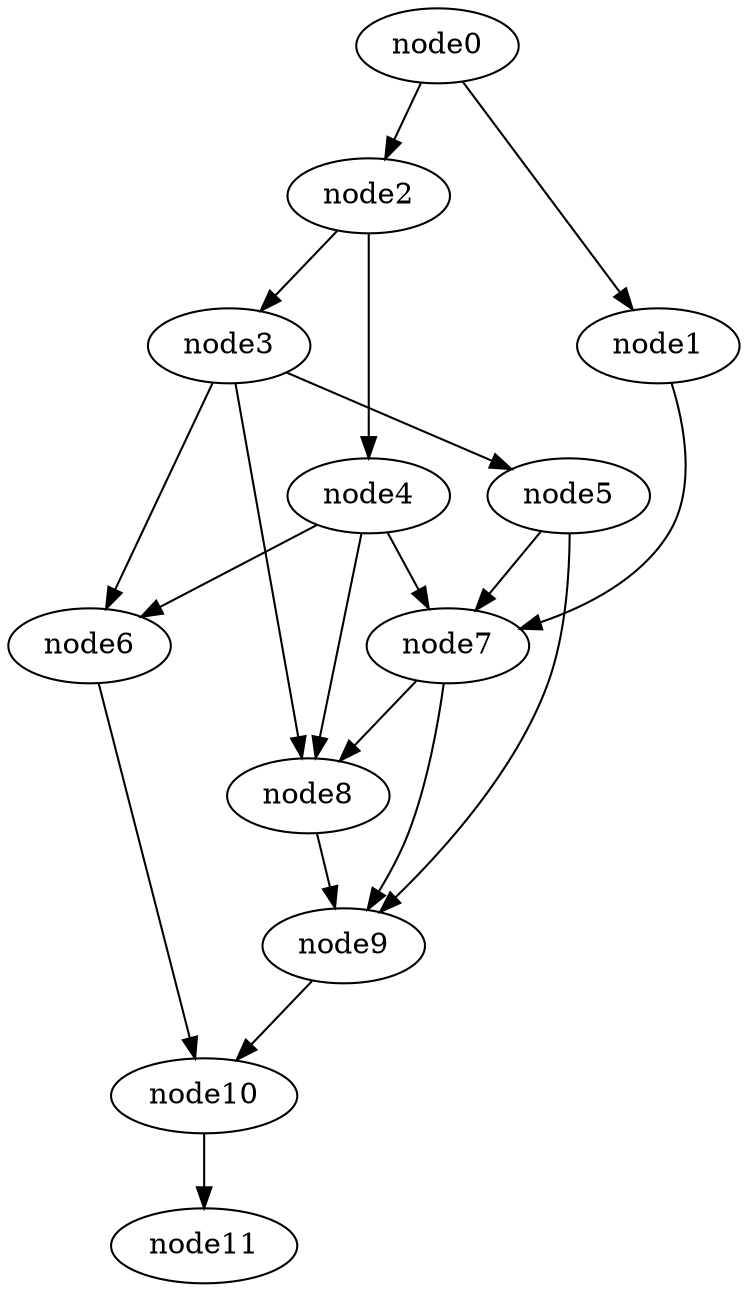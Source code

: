 digraph g{
	node11
	node10 -> node11
	node9 -> node10
	node8 -> node9
	node7 -> node9
	node7 -> node8
	node6 -> node10
	node5 -> node9
	node5 -> node7
	node4 -> node8
	node4 -> node7
	node4 -> node6
	node3 -> node8
	node3 -> node6
	node3 -> node5
	node2 -> node4
	node2 -> node3
	node1 -> node7
	node0 -> node2
	node0 -> node1
}
